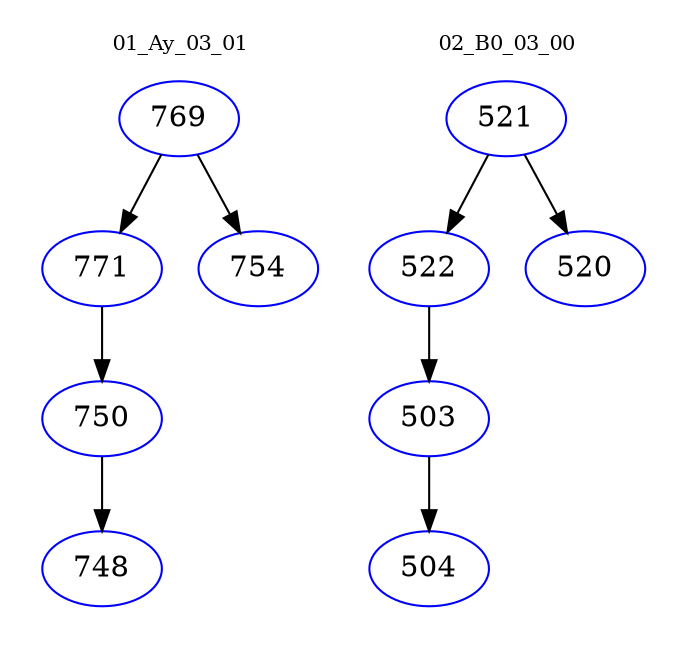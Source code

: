 digraph{
subgraph cluster_0 {
color = white
label = "01_Ay_03_01";
fontsize=10;
T0_769 [label="769", color="blue"]
T0_769 -> T0_771 [color="black"]
T0_771 [label="771", color="blue"]
T0_771 -> T0_750 [color="black"]
T0_750 [label="750", color="blue"]
T0_750 -> T0_748 [color="black"]
T0_748 [label="748", color="blue"]
T0_769 -> T0_754 [color="black"]
T0_754 [label="754", color="blue"]
}
subgraph cluster_1 {
color = white
label = "02_B0_03_00";
fontsize=10;
T1_521 [label="521", color="blue"]
T1_521 -> T1_522 [color="black"]
T1_522 [label="522", color="blue"]
T1_522 -> T1_503 [color="black"]
T1_503 [label="503", color="blue"]
T1_503 -> T1_504 [color="black"]
T1_504 [label="504", color="blue"]
T1_521 -> T1_520 [color="black"]
T1_520 [label="520", color="blue"]
}
}
